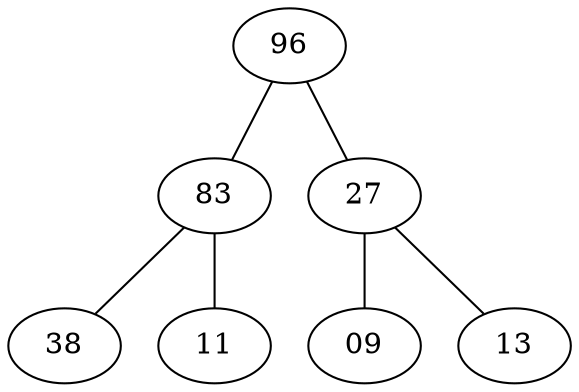 graph smallheap {
    96 -- 83;
    96 -- 27;
    83 -- 38;
    83 -- 11;
    27 -- 09;
    27 -- 13;
}
